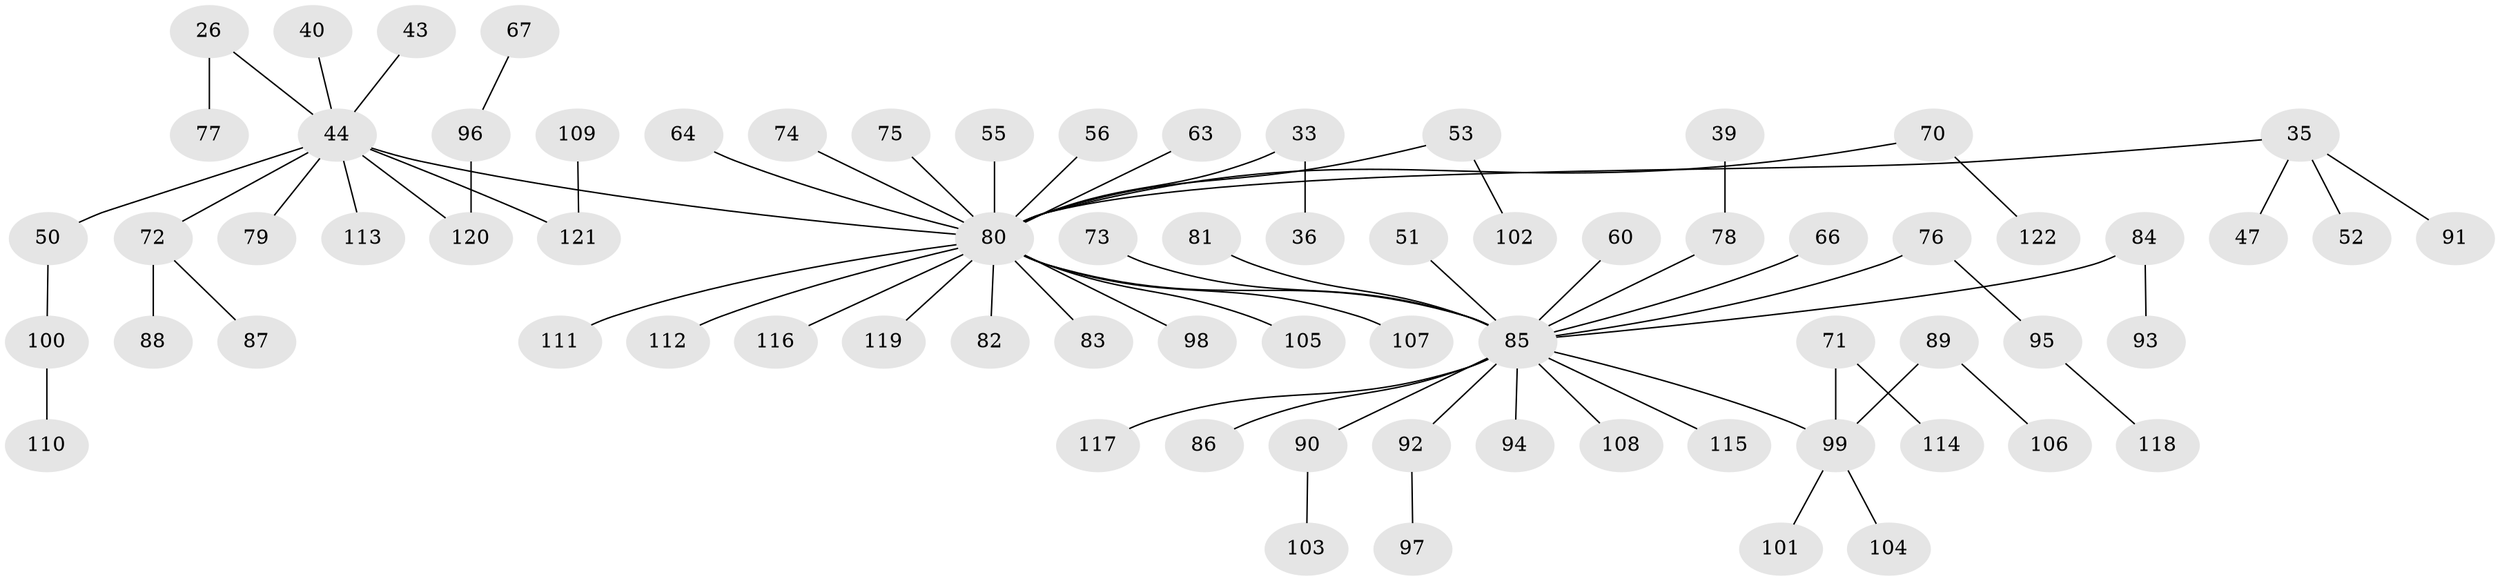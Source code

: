 // original degree distribution, {5: 0.04918032786885246, 7: 0.00819672131147541, 3: 0.10655737704918032, 6: 0.02459016393442623, 1: 0.5081967213114754, 2: 0.2540983606557377, 4: 0.04918032786885246}
// Generated by graph-tools (version 1.1) at 2025/56/03/04/25 21:56:16]
// undirected, 73 vertices, 72 edges
graph export_dot {
graph [start="1"]
  node [color=gray90,style=filled];
  26;
  33;
  35 [super="+34"];
  36;
  39;
  40;
  43;
  44 [super="+19+11"];
  47;
  50;
  51;
  52;
  53;
  55;
  56;
  60;
  63;
  64;
  66;
  67;
  70;
  71;
  72 [super="+59"];
  73;
  74;
  75;
  76;
  77;
  78 [super="+28"];
  79;
  80 [super="+14+16+5+12+61+22+29+31+68+13+38"];
  81;
  82;
  83;
  84;
  85 [super="+7+8+18+20+21+27+45+24+30+32+42+41+58"];
  86;
  87;
  88;
  89;
  90;
  91;
  92;
  93;
  94;
  95;
  96 [super="+49"];
  97;
  98;
  99 [super="+65"];
  100;
  101;
  102;
  103;
  104;
  105;
  106;
  107;
  108;
  109;
  110;
  111;
  112;
  113;
  114;
  115;
  116;
  117;
  118;
  119;
  120 [super="+37"];
  121 [super="+69"];
  122;
  26 -- 77;
  26 -- 44;
  33 -- 36;
  33 -- 80;
  35 -- 80;
  35 -- 52;
  35 -- 91;
  35 -- 47;
  39 -- 78;
  40 -- 44;
  43 -- 44;
  44 -- 50;
  44 -- 113;
  44 -- 79;
  44 -- 80;
  44 -- 120;
  44 -- 72;
  44 -- 121;
  50 -- 100;
  51 -- 85;
  53 -- 102;
  53 -- 80;
  55 -- 80;
  56 -- 80;
  60 -- 85;
  63 -- 80;
  64 -- 80;
  66 -- 85;
  67 -- 96;
  70 -- 122;
  70 -- 80;
  71 -- 114;
  71 -- 99;
  72 -- 87;
  72 -- 88;
  73 -- 85;
  74 -- 80;
  75 -- 80;
  76 -- 95;
  76 -- 85;
  78 -- 85;
  80 -- 111;
  80 -- 112;
  80 -- 85;
  80 -- 105;
  80 -- 107;
  80 -- 83;
  80 -- 98;
  80 -- 119;
  80 -- 82;
  80 -- 116;
  81 -- 85;
  84 -- 93;
  84 -- 85;
  85 -- 92;
  85 -- 90;
  85 -- 117;
  85 -- 94;
  85 -- 115;
  85 -- 108;
  85 -- 99;
  85 -- 86;
  89 -- 106;
  89 -- 99;
  90 -- 103;
  92 -- 97;
  95 -- 118;
  96 -- 120;
  99 -- 101;
  99 -- 104;
  100 -- 110;
  109 -- 121;
}
